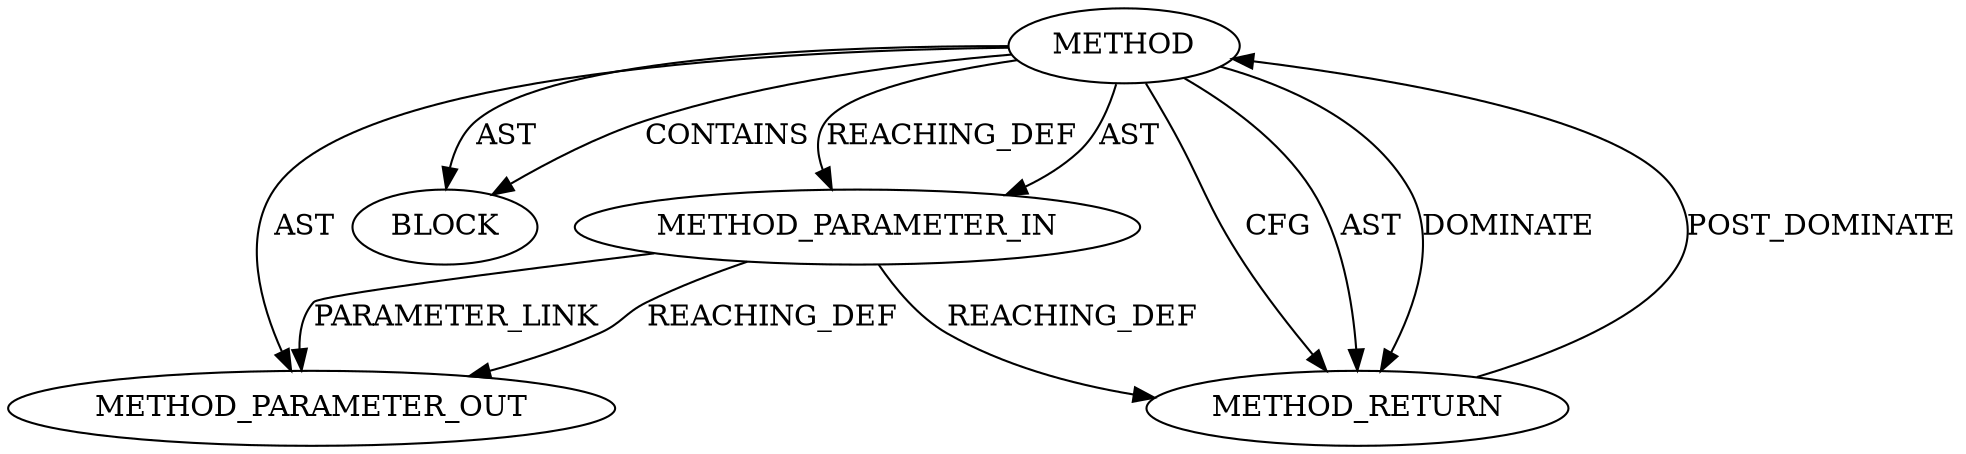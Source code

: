 digraph {
  25657 [label=METHOD AST_PARENT_TYPE="NAMESPACE_BLOCK" AST_PARENT_FULL_NAME="<global>" ORDER=0 CODE="<empty>" FULL_NAME="Free" IS_EXTERNAL=true FILENAME="<empty>" SIGNATURE="" NAME="Free"]
  27265 [label=METHOD_PARAMETER_OUT ORDER=1 CODE="p1" IS_VARIADIC=false TYPE_FULL_NAME="ANY" EVALUATION_STRATEGY="BY_VALUE" INDEX=1 NAME="p1"]
  25659 [label=BLOCK ORDER=1 ARGUMENT_INDEX=1 CODE="<empty>" TYPE_FULL_NAME="ANY"]
  25658 [label=METHOD_PARAMETER_IN ORDER=1 CODE="p1" IS_VARIADIC=false TYPE_FULL_NAME="ANY" EVALUATION_STRATEGY="BY_VALUE" INDEX=1 NAME="p1"]
  25660 [label=METHOD_RETURN ORDER=2 CODE="RET" TYPE_FULL_NAME="ANY" EVALUATION_STRATEGY="BY_VALUE"]
  25658 -> 25660 [label=REACHING_DEF VARIABLE="p1"]
  25657 -> 25660 [label=CFG ]
  25657 -> 25658 [label=REACHING_DEF VARIABLE=""]
  25658 -> 27265 [label=PARAMETER_LINK ]
  25657 -> 27265 [label=AST ]
  25657 -> 25660 [label=AST ]
  25657 -> 25659 [label=AST ]
  25657 -> 25658 [label=AST ]
  25658 -> 27265 [label=REACHING_DEF VARIABLE="p1"]
  25657 -> 25659 [label=CONTAINS ]
  25660 -> 25657 [label=POST_DOMINATE ]
  25657 -> 25660 [label=DOMINATE ]
}
